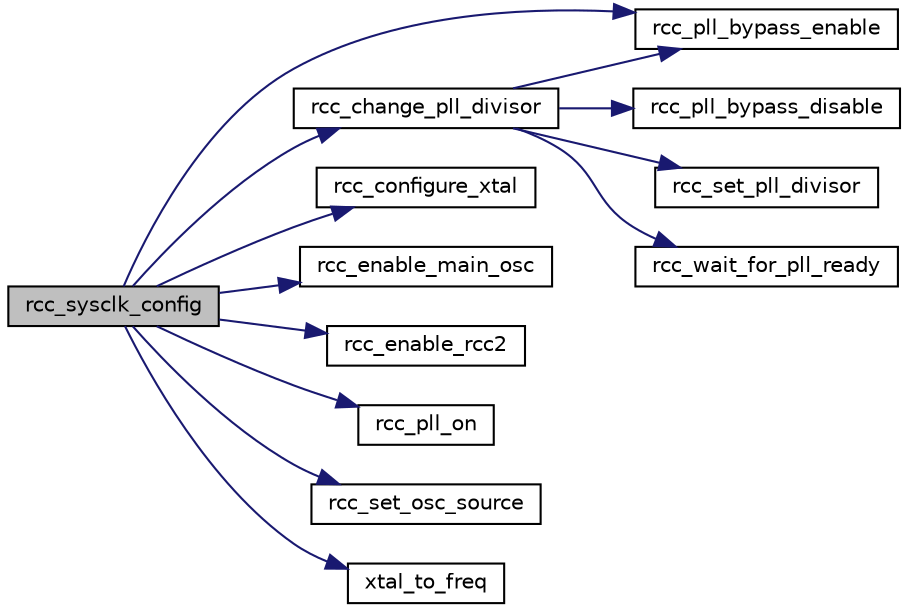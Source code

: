 digraph "rcc_sysclk_config"
{
  edge [fontname="Helvetica",fontsize="10",labelfontname="Helvetica",labelfontsize="10"];
  node [fontname="Helvetica",fontsize="10",shape=record];
  rankdir="LR";
  Node1 [label="rcc_sysclk_config",height=0.2,width=0.4,color="black", fillcolor="grey75", style="filled", fontcolor="black"];
  Node1 -> Node2 [color="midnightblue",fontsize="10",style="solid",fontname="Helvetica"];
  Node2 [label="rcc_change_pll_divisor",height=0.2,width=0.4,color="black", fillcolor="white", style="filled",URL="$group__rcc__high__level.html#ga1c5a8dbbc0a6bac380b0041962075269",tooltip="Change the PLL divisor. "];
  Node2 -> Node3 [color="midnightblue",fontsize="10",style="solid",fontname="Helvetica"];
  Node3 [label="rcc_pll_bypass_disable",height=0.2,width=0.4,color="black", fillcolor="white", style="filled",URL="$group__rcc__low__level.html#gabbbe68ef690e48ae19d4ff04e69cc9c3",tooltip="Disable the PLL bypass and use the PLL clock. "];
  Node2 -> Node4 [color="midnightblue",fontsize="10",style="solid",fontname="Helvetica"];
  Node4 [label="rcc_pll_bypass_enable",height=0.2,width=0.4,color="black", fillcolor="white", style="filled",URL="$group__rcc__low__level.html#ga269054cc63981ae593e6820de2fe76b1",tooltip="Enable the PLL bypass and use the oscillator clock. "];
  Node2 -> Node5 [color="midnightblue",fontsize="10",style="solid",fontname="Helvetica"];
  Node5 [label="rcc_set_pll_divisor",height=0.2,width=0.4,color="black", fillcolor="white", style="filled",URL="$group__rcc__low__level.html#ga104041e1468a0fc62d6c584a25859053",tooltip="Set the PLL clock divisor (from 400MHz) "];
  Node2 -> Node6 [color="midnightblue",fontsize="10",style="solid",fontname="Helvetica"];
  Node6 [label="rcc_wait_for_pll_ready",height=0.2,width=0.4,color="black", fillcolor="white", style="filled",URL="$group__rcc__low__level.html#ga0f5f3bea5dbfde10760a9cd775951a51",tooltip="Wait for main PLL to lock. "];
  Node1 -> Node7 [color="midnightblue",fontsize="10",style="solid",fontname="Helvetica"];
  Node7 [label="rcc_configure_xtal",height=0.2,width=0.4,color="black", fillcolor="white", style="filled",URL="$group__rcc__low__level.html#ga2cd8f194ad903834c78212a0eeb05aa4",tooltip="Configure the crystal type connected to the device. "];
  Node1 -> Node8 [color="midnightblue",fontsize="10",style="solid",fontname="Helvetica"];
  Node8 [label="rcc_enable_main_osc",height=0.2,width=0.4,color="black", fillcolor="white", style="filled",URL="$group__rcc__low__level.html#gafc653bc7b616053515e1fd4aeb54f972",tooltip="Enable the main oscillator. "];
  Node1 -> Node9 [color="midnightblue",fontsize="10",style="solid",fontname="Helvetica"];
  Node9 [label="rcc_enable_rcc2",height=0.2,width=0.4,color="black", fillcolor="white", style="filled",URL="$group__rcc__low__level.html#gae166a674c8b6592adea0ff77c1e009e9",tooltip="Enable the use of SYSCTL_RCC2 register for clock control. "];
  Node1 -> Node4 [color="midnightblue",fontsize="10",style="solid",fontname="Helvetica"];
  Node1 -> Node10 [color="midnightblue",fontsize="10",style="solid",fontname="Helvetica"];
  Node10 [label="rcc_pll_on",height=0.2,width=0.4,color="black", fillcolor="white", style="filled",URL="$group__rcc__low__level.html#gaf58b85261f65604132b67d3567c2b0c3",tooltip="Power up the main PLL. "];
  Node1 -> Node11 [color="midnightblue",fontsize="10",style="solid",fontname="Helvetica"];
  Node11 [label="rcc_set_osc_source",height=0.2,width=0.4,color="black", fillcolor="white", style="filled",URL="$group__rcc__low__level.html#ga6acaa4f857ca454c3f90f579091b3246",tooltip="Set the oscillator source to be used by the system clock. "];
  Node1 -> Node12 [color="midnightblue",fontsize="10",style="solid",fontname="Helvetica"];
  Node12 [label="xtal_to_freq",height=0.2,width=0.4,color="black", fillcolor="white", style="filled",URL="$group__rcc__high__level.html#ga43a00aa2241426ed96573abc3de839e9"];
}
